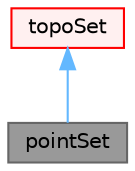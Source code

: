 digraph "pointSet"
{
 // LATEX_PDF_SIZE
  bgcolor="transparent";
  edge [fontname=Helvetica,fontsize=10,labelfontname=Helvetica,labelfontsize=10];
  node [fontname=Helvetica,fontsize=10,shape=box,height=0.2,width=0.4];
  Node1 [id="Node000001",label="pointSet",height=0.2,width=0.4,color="gray40", fillcolor="grey60", style="filled", fontcolor="black",tooltip="A set of point labels."];
  Node2 -> Node1 [id="edge1_Node000001_Node000002",dir="back",color="steelblue1",style="solid",tooltip=" "];
  Node2 [id="Node000002",label="topoSet",height=0.2,width=0.4,color="red", fillcolor="#FFF0F0", style="filled",URL="$classFoam_1_1topoSet.html",tooltip="General set of labels of mesh quantity (points, cells, faces)."];
}

